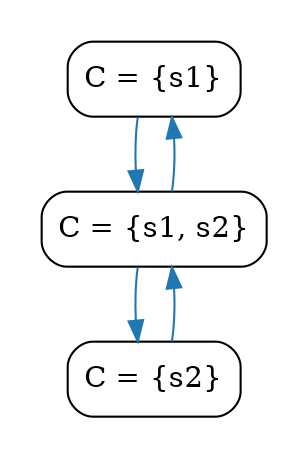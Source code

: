 strict digraph DiskGraph {
node [shape=box,style=rounded]
edge [colorscheme="paired12"]
nodesep=0.35;
subgraph cluster_graph {
color="white";
8550087955861812460 [label="C = {s1}"]
-2257551145180641583 [label="C = {s2}"]
3003745898287519599 [label="C = {s1, s2}"]
8550087955861812460 -> 3003745898287519599 [label="",color="2",fontcolor="2"];
-2257551145180641583 -> 3003745898287519599 [label="",color="2",fontcolor="2"];
3003745898287519599 -> -2257551145180641583 [label="",color="2",fontcolor="2"];
3003745898287519599 -> 8550087955861812460 [label="",color="2",fontcolor="2"];

}
}